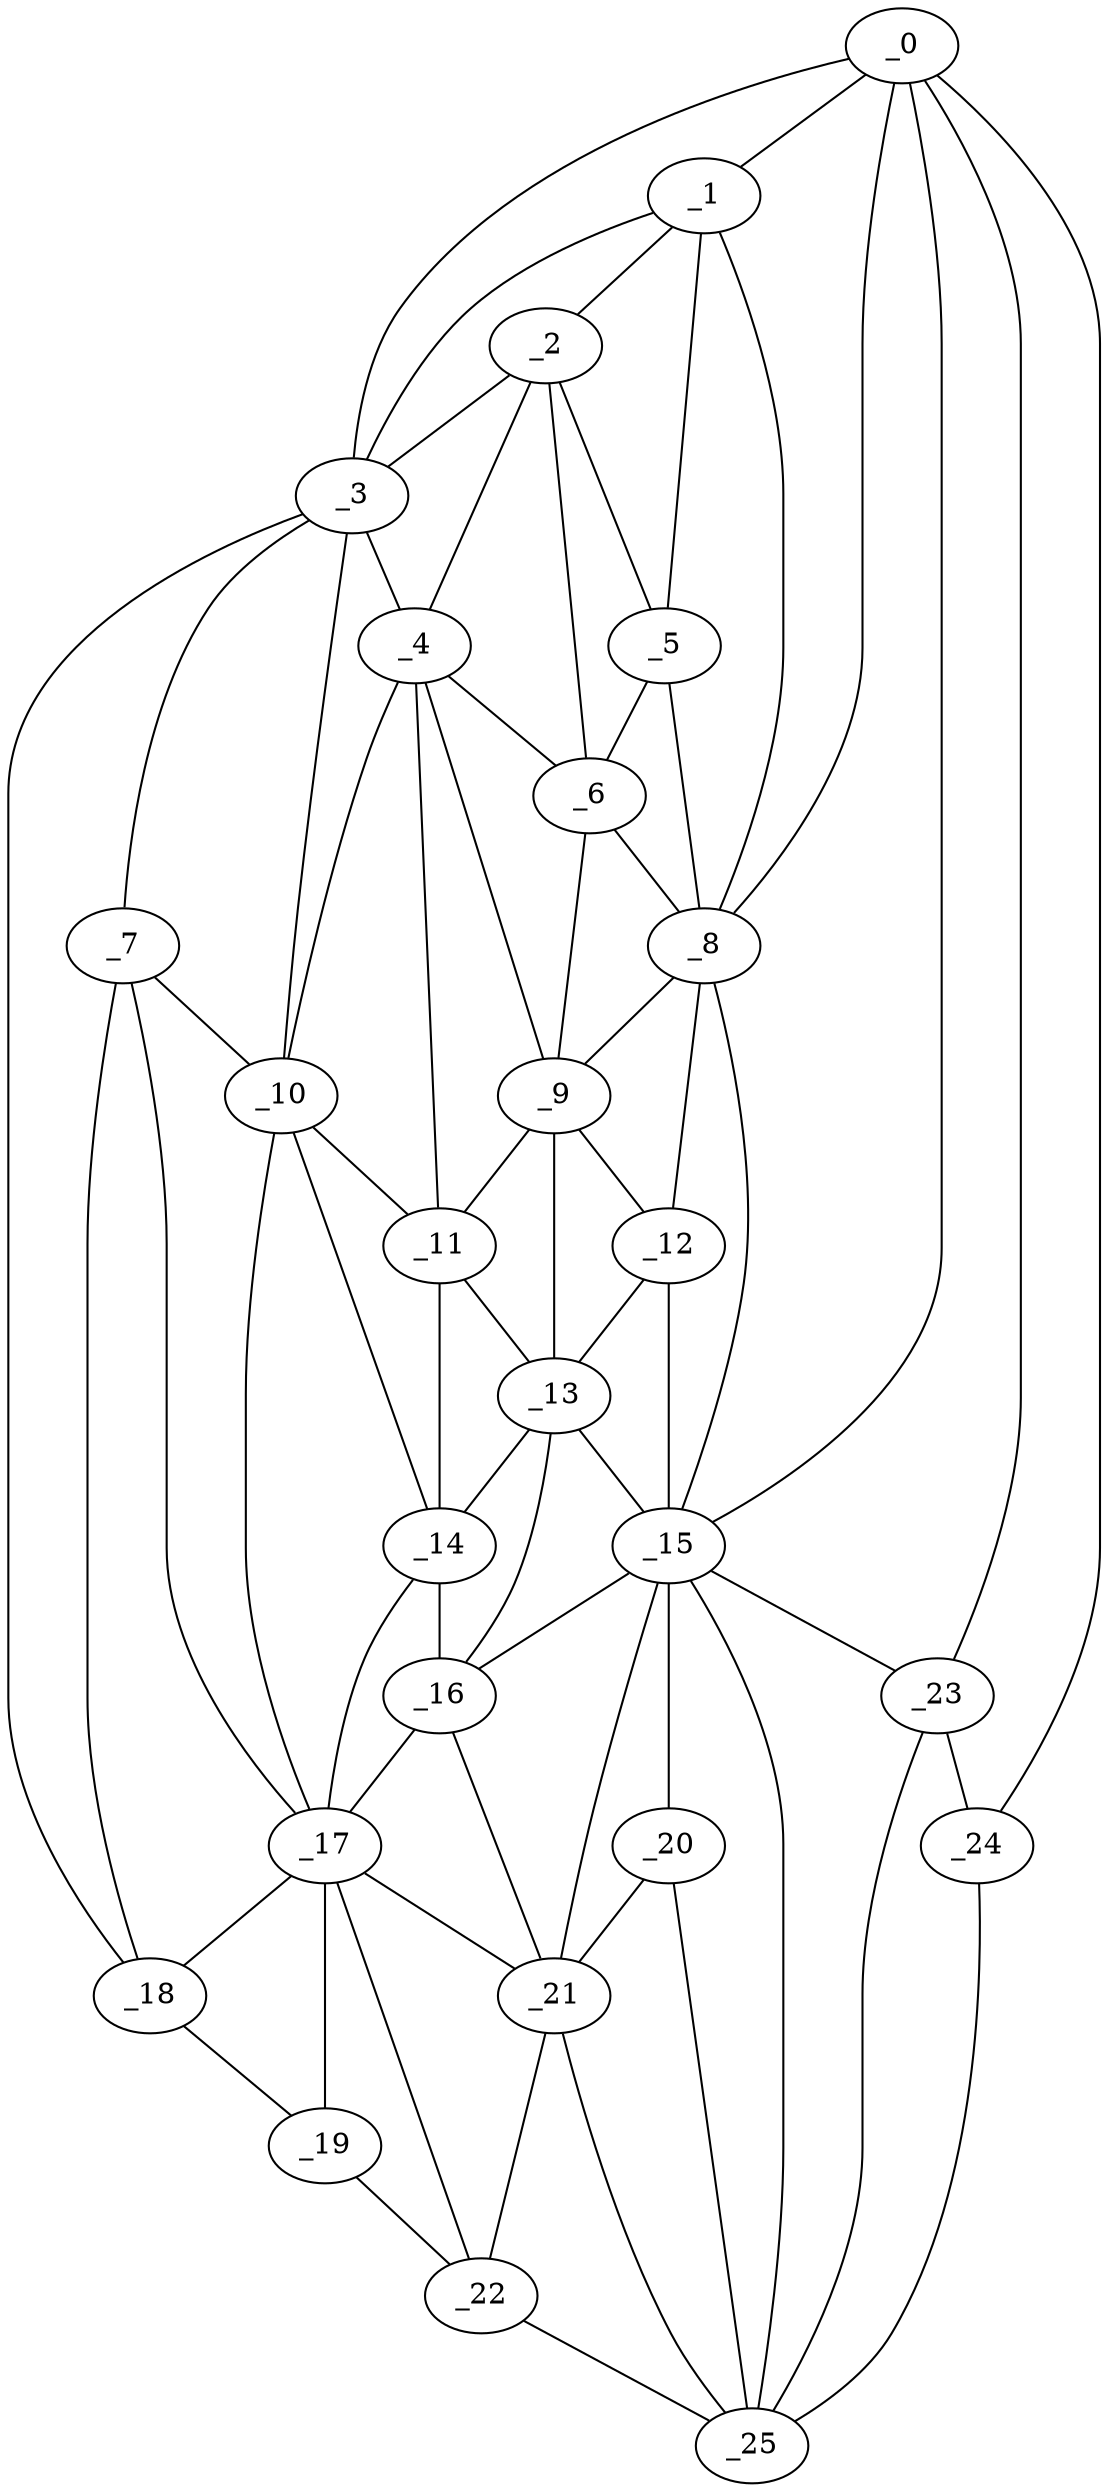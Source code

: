 graph "obj26__35.gxl" {
	_0	 [x=19,
		y=15];
	_1	 [x=26,
		y=50];
	_0 -- _1	 [valence=1];
	_3	 [x=31,
		y=101];
	_0 -- _3	 [valence=1];
	_8	 [x=46,
		y=58];
	_0 -- _8	 [valence=2];
	_15	 [x=63,
		y=61];
	_0 -- _15	 [valence=2];
	_23	 [x=110,
		y=21];
	_0 -- _23	 [valence=2];
	_24	 [x=112,
		y=14];
	_0 -- _24	 [valence=1];
	_2	 [x=27,
		y=56];
	_1 -- _2	 [valence=2];
	_1 -- _3	 [valence=1];
	_5	 [x=41,
		y=60];
	_1 -- _5	 [valence=2];
	_1 -- _8	 [valence=1];
	_2 -- _3	 [valence=2];
	_4	 [x=40,
		y=82];
	_2 -- _4	 [valence=2];
	_2 -- _5	 [valence=1];
	_6	 [x=41,
		y=66];
	_2 -- _6	 [valence=2];
	_3 -- _4	 [valence=2];
	_7	 [x=44,
		y=106];
	_3 -- _7	 [valence=2];
	_10	 [x=48,
		y=93];
	_3 -- _10	 [valence=1];
	_18	 [x=64,
		y=117];
	_3 -- _18	 [valence=1];
	_4 -- _6	 [valence=1];
	_9	 [x=47,
		y=70];
	_4 -- _9	 [valence=2];
	_4 -- _10	 [valence=2];
	_11	 [x=50,
		y=84];
	_4 -- _11	 [valence=1];
	_5 -- _6	 [valence=1];
	_5 -- _8	 [valence=2];
	_6 -- _8	 [valence=2];
	_6 -- _9	 [valence=1];
	_7 -- _10	 [valence=1];
	_17	 [x=64,
		y=90];
	_7 -- _17	 [valence=2];
	_7 -- _18	 [valence=1];
	_8 -- _9	 [valence=2];
	_12	 [x=53,
		y=63];
	_8 -- _12	 [valence=1];
	_8 -- _15	 [valence=1];
	_9 -- _11	 [valence=2];
	_9 -- _12	 [valence=2];
	_13	 [x=54,
		y=67];
	_9 -- _13	 [valence=1];
	_10 -- _11	 [valence=1];
	_14	 [x=58,
		y=85];
	_10 -- _14	 [valence=1];
	_10 -- _17	 [valence=2];
	_11 -- _13	 [valence=1];
	_11 -- _14	 [valence=2];
	_12 -- _13	 [valence=2];
	_12 -- _15	 [valence=1];
	_13 -- _14	 [valence=2];
	_13 -- _15	 [valence=2];
	_16	 [x=63,
		y=70];
	_13 -- _16	 [valence=2];
	_14 -- _16	 [valence=1];
	_14 -- _17	 [valence=1];
	_15 -- _16	 [valence=2];
	_20	 [x=109,
		y=51];
	_15 -- _20	 [valence=1];
	_21	 [x=109,
		y=59];
	_15 -- _21	 [valence=2];
	_15 -- _23	 [valence=2];
	_25	 [x=112,
		y=28];
	_15 -- _25	 [valence=2];
	_16 -- _17	 [valence=2];
	_16 -- _21	 [valence=2];
	_17 -- _18	 [valence=2];
	_19	 [x=81,
		y=116];
	_17 -- _19	 [valence=2];
	_17 -- _21	 [valence=1];
	_22	 [x=109,
		y=103];
	_17 -- _22	 [valence=2];
	_18 -- _19	 [valence=1];
	_19 -- _22	 [valence=1];
	_20 -- _21	 [valence=2];
	_20 -- _25	 [valence=2];
	_21 -- _22	 [valence=2];
	_21 -- _25	 [valence=1];
	_22 -- _25	 [valence=1];
	_23 -- _24	 [valence=2];
	_23 -- _25	 [valence=2];
	_24 -- _25	 [valence=1];
}
